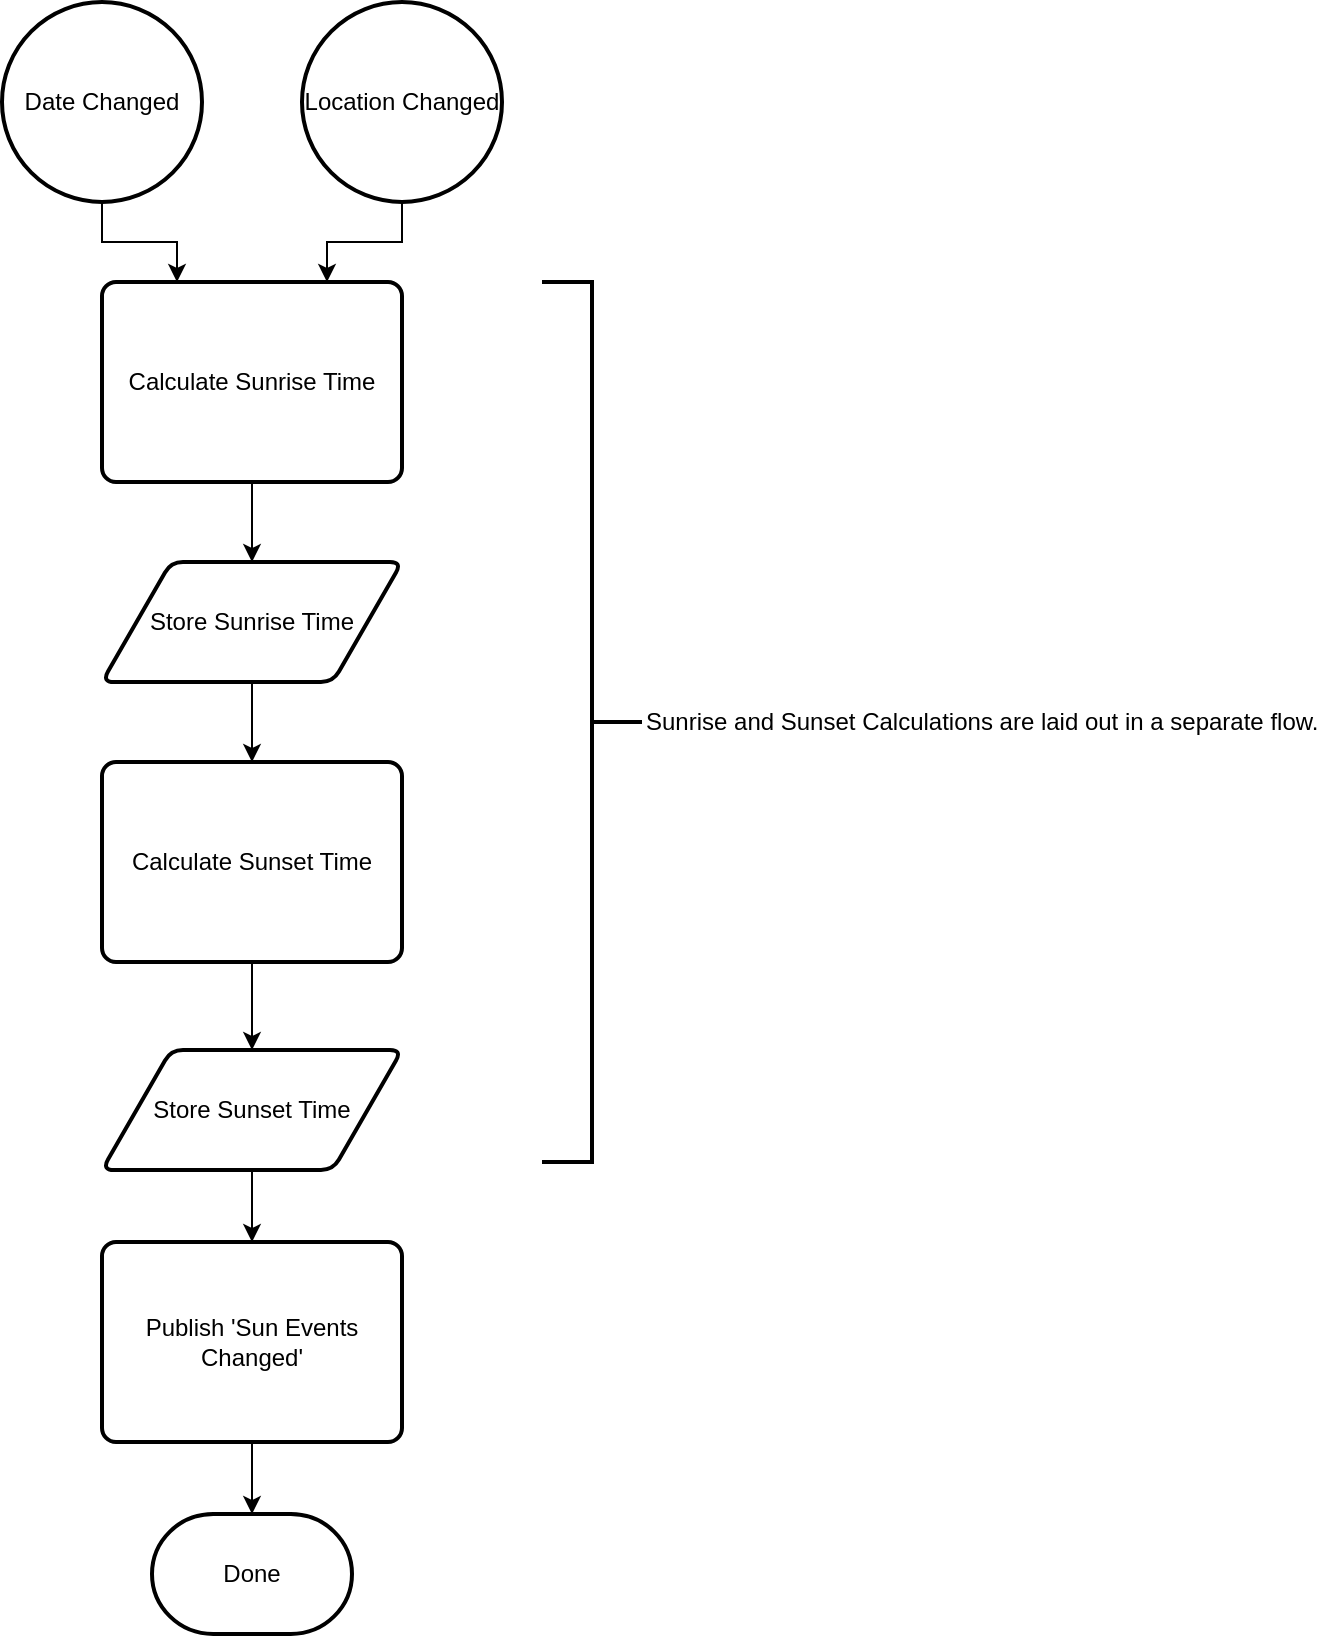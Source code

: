 <mxfile version="10.6.3" type="device"><diagram id="xYP6b9eboPMW2dPoWrzG" name="Page-1"><mxGraphModel dx="1394" dy="808" grid="1" gridSize="10" guides="1" tooltips="1" connect="1" arrows="1" fold="1" page="1" pageScale="1" pageWidth="827" pageHeight="1169" math="0" shadow="0"><root><mxCell id="0"/><mxCell id="1" parent="0"/><mxCell id="dOwZyz7ebVQmLZyBECrp-15" style="edgeStyle=orthogonalEdgeStyle;rounded=0;orthogonalLoop=1;jettySize=auto;html=1;exitX=0.5;exitY=1;exitDx=0;exitDy=0;exitPerimeter=0;entryX=0.25;entryY=0;entryDx=0;entryDy=0;" parent="1" source="dOwZyz7ebVQmLZyBECrp-4" target="dOwZyz7ebVQmLZyBECrp-5" edge="1"><mxGeometry relative="1" as="geometry"><Array as="points"><mxPoint x="160" y="180"/><mxPoint x="198" y="180"/></Array></mxGeometry></mxCell><mxCell id="dOwZyz7ebVQmLZyBECrp-4" value="Date Changed" style="strokeWidth=2;html=1;shape=mxgraph.flowchart.start_2;whiteSpace=wrap;" parent="1" vertex="1"><mxGeometry x="110" y="60" width="100" height="100" as="geometry"/></mxCell><mxCell id="dOwZyz7ebVQmLZyBECrp-16" style="edgeStyle=orthogonalEdgeStyle;rounded=0;orthogonalLoop=1;jettySize=auto;html=1;exitX=0.5;exitY=1;exitDx=0;exitDy=0;entryX=0.5;entryY=0;entryDx=0;entryDy=0;" parent="1" source="dOwZyz7ebVQmLZyBECrp-5" target="dOwZyz7ebVQmLZyBECrp-10" edge="1"><mxGeometry relative="1" as="geometry"/></mxCell><mxCell id="dOwZyz7ebVQmLZyBECrp-5" value="Calculate Sunrise Time" style="rounded=1;whiteSpace=wrap;html=1;absoluteArcSize=1;arcSize=14;strokeWidth=2;" parent="1" vertex="1"><mxGeometry x="160" y="200" width="150" height="100" as="geometry"/></mxCell><mxCell id="dOwZyz7ebVQmLZyBECrp-18" style="edgeStyle=orthogonalEdgeStyle;rounded=0;orthogonalLoop=1;jettySize=auto;html=1;exitX=0.5;exitY=1;exitDx=0;exitDy=0;entryX=0.5;entryY=0;entryDx=0;entryDy=0;" parent="1" source="dOwZyz7ebVQmLZyBECrp-6" target="dOwZyz7ebVQmLZyBECrp-12" edge="1"><mxGeometry relative="1" as="geometry"/></mxCell><mxCell id="dOwZyz7ebVQmLZyBECrp-6" value="Calculate Sunset Time" style="rounded=1;whiteSpace=wrap;html=1;absoluteArcSize=1;arcSize=14;strokeWidth=2;" parent="1" vertex="1"><mxGeometry x="160" y="440" width="150" height="100" as="geometry"/></mxCell><mxCell id="dOwZyz7ebVQmLZyBECrp-7" value="Done" style="strokeWidth=2;html=1;shape=mxgraph.flowchart.terminator;whiteSpace=wrap;" parent="1" vertex="1"><mxGeometry x="185" y="816" width="100" height="60" as="geometry"/></mxCell><mxCell id="dOwZyz7ebVQmLZyBECrp-17" style="edgeStyle=orthogonalEdgeStyle;rounded=0;orthogonalLoop=1;jettySize=auto;html=1;exitX=0.5;exitY=1;exitDx=0;exitDy=0;entryX=0.5;entryY=0;entryDx=0;entryDy=0;" parent="1" source="dOwZyz7ebVQmLZyBECrp-10" target="dOwZyz7ebVQmLZyBECrp-6" edge="1"><mxGeometry relative="1" as="geometry"/></mxCell><mxCell id="dOwZyz7ebVQmLZyBECrp-10" value="Store Sunrise Time" style="verticalLabelPosition=middle;verticalAlign=middle;html=1;strokeWidth=2;shape=parallelogram;perimeter=parallelogramPerimeter;whiteSpace=wrap;rounded=1;arcSize=12;size=0.23;labelPosition=center;align=center;" parent="1" vertex="1"><mxGeometry x="160" y="340" width="150" height="60" as="geometry"/></mxCell><mxCell id="dOwZyz7ebVQmLZyBECrp-23" style="edgeStyle=orthogonalEdgeStyle;rounded=0;orthogonalLoop=1;jettySize=auto;html=1;exitX=0.5;exitY=1;exitDx=0;exitDy=0;" parent="1" source="dOwZyz7ebVQmLZyBECrp-12" target="dOwZyz7ebVQmLZyBECrp-21" edge="1"><mxGeometry relative="1" as="geometry"/></mxCell><mxCell id="dOwZyz7ebVQmLZyBECrp-12" value="Store Sunset Time" style="verticalLabelPosition=middle;verticalAlign=middle;html=1;strokeWidth=2;shape=parallelogram;perimeter=parallelogramPerimeter;whiteSpace=wrap;rounded=1;arcSize=12;size=0.23;labelPosition=center;align=center;" parent="1" vertex="1"><mxGeometry x="160" y="584" width="150" height="60" as="geometry"/></mxCell><mxCell id="dOwZyz7ebVQmLZyBECrp-24" style="edgeStyle=orthogonalEdgeStyle;rounded=0;orthogonalLoop=1;jettySize=auto;html=1;exitX=0.5;exitY=1;exitDx=0;exitDy=0;" parent="1" source="dOwZyz7ebVQmLZyBECrp-21" target="dOwZyz7ebVQmLZyBECrp-7" edge="1"><mxGeometry relative="1" as="geometry"/></mxCell><mxCell id="dOwZyz7ebVQmLZyBECrp-21" value="Publish 'Sun Events Changed'" style="rounded=1;whiteSpace=wrap;html=1;absoluteArcSize=1;arcSize=14;strokeWidth=2;" parent="1" vertex="1"><mxGeometry x="160" y="680" width="150" height="100" as="geometry"/></mxCell><mxCell id="dOwZyz7ebVQmLZyBECrp-25" value="" style="strokeWidth=2;html=1;shape=mxgraph.flowchart.annotation_2;align=left;flipH=1;labelPosition=right;verticalLabelPosition=middle;verticalAlign=middle;" parent="1" vertex="1"><mxGeometry x="380" y="200" width="50" height="440" as="geometry"/></mxCell><mxCell id="dOwZyz7ebVQmLZyBECrp-26" value="Sunrise and Sunset Calculations are laid out in a separate flow." style="text;html=1;resizable=0;points=[];autosize=1;align=left;verticalAlign=top;spacingTop=-4;" parent="1" vertex="1"><mxGeometry x="430" y="410" width="350" height="20" as="geometry"/></mxCell><mxCell id="_lNLGMgfEOQXKQ1PgYDM-2" style="edgeStyle=orthogonalEdgeStyle;rounded=0;orthogonalLoop=1;jettySize=auto;html=1;entryX=0.75;entryY=0;entryDx=0;entryDy=0;exitX=0.5;exitY=1;exitDx=0;exitDy=0;exitPerimeter=0;" edge="1" parent="1" source="_lNLGMgfEOQXKQ1PgYDM-1" target="dOwZyz7ebVQmLZyBECrp-5"><mxGeometry relative="1" as="geometry"><Array as="points"><mxPoint x="310" y="180"/><mxPoint x="273" y="180"/></Array></mxGeometry></mxCell><mxCell id="_lNLGMgfEOQXKQ1PgYDM-1" value="Location Changed" style="strokeWidth=2;html=1;shape=mxgraph.flowchart.start_2;whiteSpace=wrap;" vertex="1" parent="1"><mxGeometry x="260" y="60" width="100" height="100" as="geometry"/></mxCell></root></mxGraphModel></diagram></mxfile>